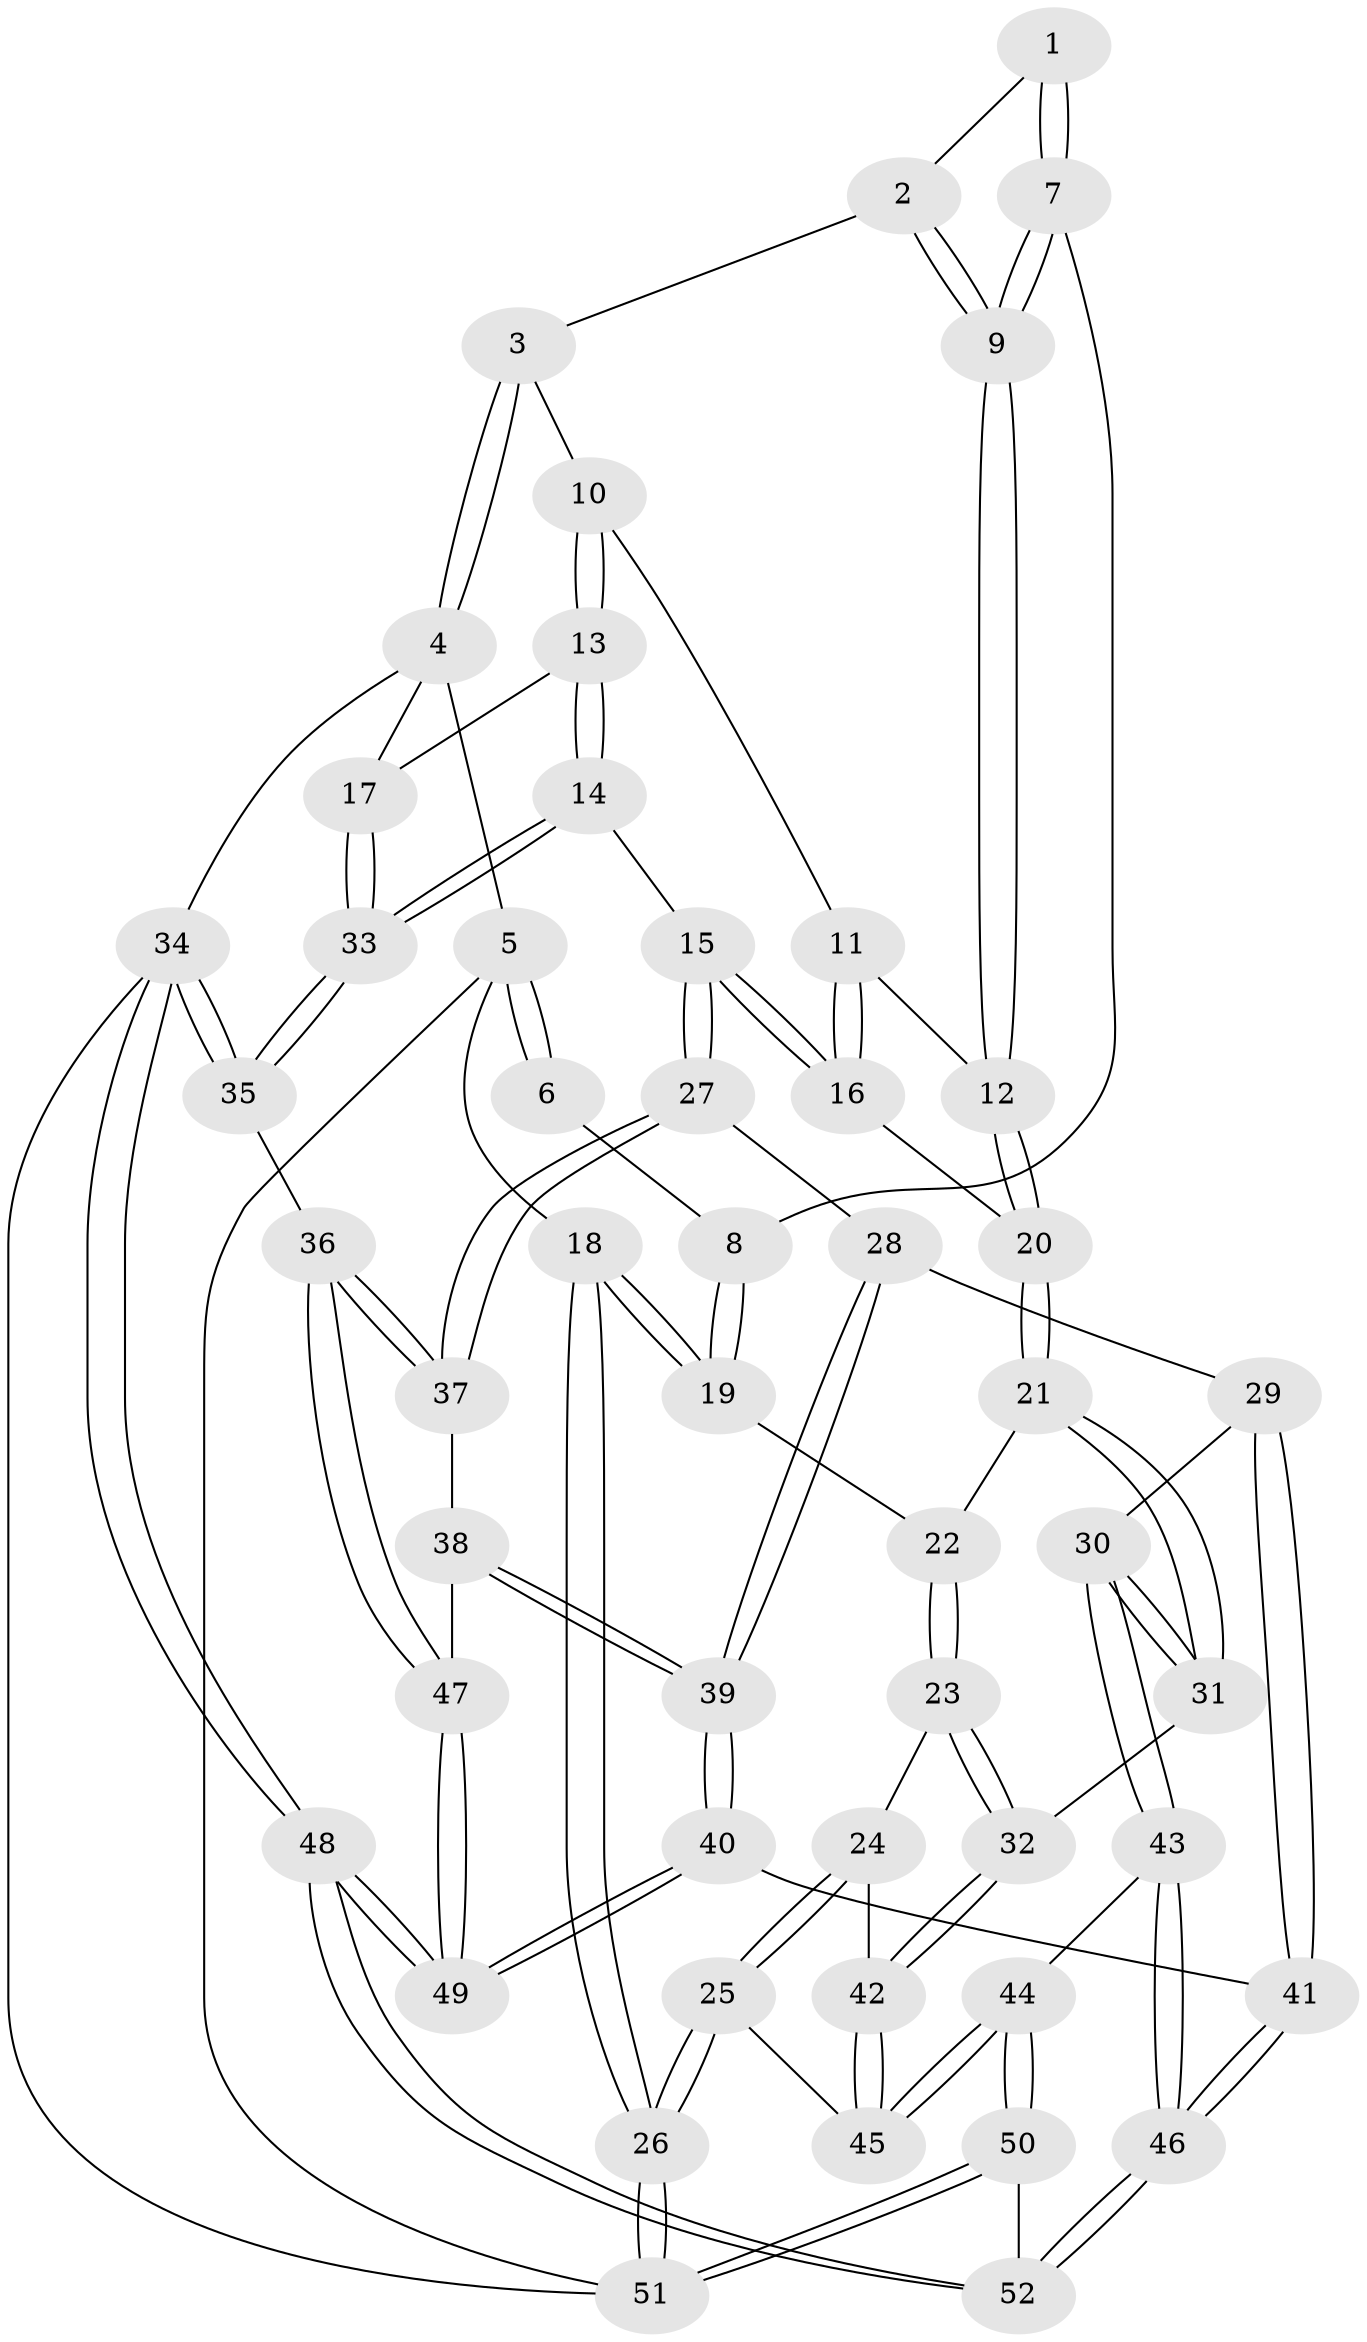 // coarse degree distribution, {2: 0.03225806451612903, 3: 0.12903225806451613, 4: 0.3870967741935484, 7: 0.06451612903225806, 5: 0.25806451612903225, 6: 0.12903225806451613}
// Generated by graph-tools (version 1.1) at 2025/04/03/04/25 22:04:38]
// undirected, 52 vertices, 127 edges
graph export_dot {
graph [start="1"]
  node [color=gray90,style=filled];
  1 [pos="+0.5239266089840633+0"];
  2 [pos="+0.8100448953372819+0"];
  3 [pos="+0.8272519039670784+0"];
  4 [pos="+1+0"];
  5 [pos="+0+0"];
  6 [pos="+0.24816775356217952+0"];
  7 [pos="+0.42764135856669677+0.12663042900580432"];
  8 [pos="+0.24683671932283008+0.1353407497006777"];
  9 [pos="+0.4873956532748629+0.1964953254280989"];
  10 [pos="+0.7758996342390763+0.0174994915803906"];
  11 [pos="+0.6974386053685473+0.10506498693845157"];
  12 [pos="+0.49251471234302485+0.20528583526322544"];
  13 [pos="+0.8070488381922309+0.2118347711663153"];
  14 [pos="+0.7463894420962268+0.42835642535272905"];
  15 [pos="+0.7226001981919886+0.4381853323747623"];
  16 [pos="+0.6073106368442874+0.3829332717777382"];
  17 [pos="+1+0.2701711979654464"];
  18 [pos="+0+0.1872176942743462"];
  19 [pos="+0.11605849540641655+0.2631035297133047"];
  20 [pos="+0.5238417552445391+0.362889907102585"];
  21 [pos="+0.4235470691033369+0.41716240324389214"];
  22 [pos="+0.1856303150168465+0.35344723645827153"];
  23 [pos="+0.14829989395123927+0.5673935386164427"];
  24 [pos="+0.13933802796193714+0.5798347156452905"];
  25 [pos="+0.06560871160995153+0.6754255007607827"];
  26 [pos="+0+0.7844127852325178"];
  27 [pos="+0.7127950518724914+0.5118691023605514"];
  28 [pos="+0.6770198791388145+0.5681377187646648"];
  29 [pos="+0.540490736260893+0.6400378977528007"];
  30 [pos="+0.4144960262796139+0.594530782342538"];
  31 [pos="+0.4059286748847252+0.5850901747084717"];
  32 [pos="+0.34724979365470254+0.6157698330944048"];
  33 [pos="+1+0.45818252701472695"];
  34 [pos="+1+1"];
  35 [pos="+1+0.5485647542645792"];
  36 [pos="+0.906352575533096+0.7280191397214172"];
  37 [pos="+0.7938029416416805+0.6361077458629903"];
  38 [pos="+0.7522218516021658+0.7222124808477925"];
  39 [pos="+0.6634551706835133+0.7910648722071812"];
  40 [pos="+0.6481880561474855+0.838664169580291"];
  41 [pos="+0.5581121296568234+0.8368637266858334"];
  42 [pos="+0.30710038925176647+0.697229847824015"];
  43 [pos="+0.44824466627048604+0.8102796595952798"];
  44 [pos="+0.30069603544110224+0.8217459109897154"];
  45 [pos="+0.27484601550185966+0.7751617279099878"];
  46 [pos="+0.5294287891642815+0.8470036693192404"];
  47 [pos="+0.8947282013586707+0.7544121477250612"];
  48 [pos="+0.9676960118992105+1"];
  49 [pos="+0.8282361879975144+0.9711189304378498"];
  50 [pos="+0.10713309765574956+1"];
  51 [pos="+0+1"];
  52 [pos="+0.4002008746729105+1"];
  1 -- 2;
  1 -- 7;
  1 -- 7;
  2 -- 3;
  2 -- 9;
  2 -- 9;
  3 -- 4;
  3 -- 4;
  3 -- 10;
  4 -- 5;
  4 -- 17;
  4 -- 34;
  5 -- 6;
  5 -- 6;
  5 -- 18;
  5 -- 51;
  6 -- 8;
  7 -- 8;
  7 -- 9;
  7 -- 9;
  8 -- 19;
  8 -- 19;
  9 -- 12;
  9 -- 12;
  10 -- 11;
  10 -- 13;
  10 -- 13;
  11 -- 12;
  11 -- 16;
  11 -- 16;
  12 -- 20;
  12 -- 20;
  13 -- 14;
  13 -- 14;
  13 -- 17;
  14 -- 15;
  14 -- 33;
  14 -- 33;
  15 -- 16;
  15 -- 16;
  15 -- 27;
  15 -- 27;
  16 -- 20;
  17 -- 33;
  17 -- 33;
  18 -- 19;
  18 -- 19;
  18 -- 26;
  18 -- 26;
  19 -- 22;
  20 -- 21;
  20 -- 21;
  21 -- 22;
  21 -- 31;
  21 -- 31;
  22 -- 23;
  22 -- 23;
  23 -- 24;
  23 -- 32;
  23 -- 32;
  24 -- 25;
  24 -- 25;
  24 -- 42;
  25 -- 26;
  25 -- 26;
  25 -- 45;
  26 -- 51;
  26 -- 51;
  27 -- 28;
  27 -- 37;
  27 -- 37;
  28 -- 29;
  28 -- 39;
  28 -- 39;
  29 -- 30;
  29 -- 41;
  29 -- 41;
  30 -- 31;
  30 -- 31;
  30 -- 43;
  30 -- 43;
  31 -- 32;
  32 -- 42;
  32 -- 42;
  33 -- 35;
  33 -- 35;
  34 -- 35;
  34 -- 35;
  34 -- 48;
  34 -- 48;
  34 -- 51;
  35 -- 36;
  36 -- 37;
  36 -- 37;
  36 -- 47;
  36 -- 47;
  37 -- 38;
  38 -- 39;
  38 -- 39;
  38 -- 47;
  39 -- 40;
  39 -- 40;
  40 -- 41;
  40 -- 49;
  40 -- 49;
  41 -- 46;
  41 -- 46;
  42 -- 45;
  42 -- 45;
  43 -- 44;
  43 -- 46;
  43 -- 46;
  44 -- 45;
  44 -- 45;
  44 -- 50;
  44 -- 50;
  46 -- 52;
  46 -- 52;
  47 -- 49;
  47 -- 49;
  48 -- 49;
  48 -- 49;
  48 -- 52;
  48 -- 52;
  50 -- 51;
  50 -- 51;
  50 -- 52;
}
